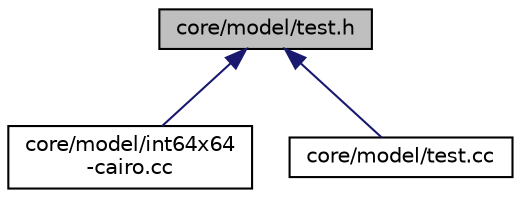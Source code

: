 digraph "core/model/test.h"
{
  edge [fontname="Helvetica",fontsize="10",labelfontname="Helvetica",labelfontsize="10"];
  node [fontname="Helvetica",fontsize="10",shape=record];
  Node1 [label="core/model/test.h",height=0.2,width=0.4,color="black", fillcolor="grey75", style="filled", fontcolor="black"];
  Node1 -> Node2 [dir="back",color="midnightblue",fontsize="10",style="solid"];
  Node2 [label="core/model/int64x64\l-cairo.cc",height=0.2,width=0.4,color="black", fillcolor="white", style="filled",URL="$db/dc6/int64x64-cairo_8cc.html"];
  Node1 -> Node3 [dir="back",color="midnightblue",fontsize="10",style="solid"];
  Node3 [label="core/model/test.cc",height=0.2,width=0.4,color="black", fillcolor="white", style="filled",URL="$df/d52/test_8cc.html"];
}
